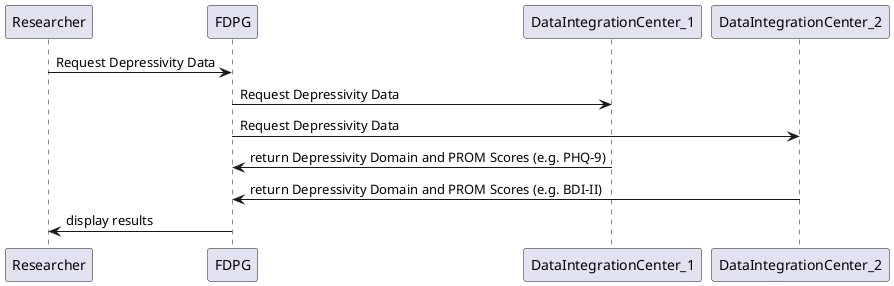 @startuml "UseCase 4: cross-domain harmonization"

Researcher -> FDPG : Request Depressivity Data
FDPG-> DataIntegrationCenter_1 : Request Depressivity Data
FDPG-> DataIntegrationCenter_2 : Request Depressivity Data
DataIntegrationCenter_1 -> FDPG : return Depressivity Domain and PROM Scores (e.g. PHQ-9)
DataIntegrationCenter_2 -> FDPG : return Depressivity Domain and PROM Scores (e.g. BDI-II)
FDPG -> Researcher : display results
@enduml
